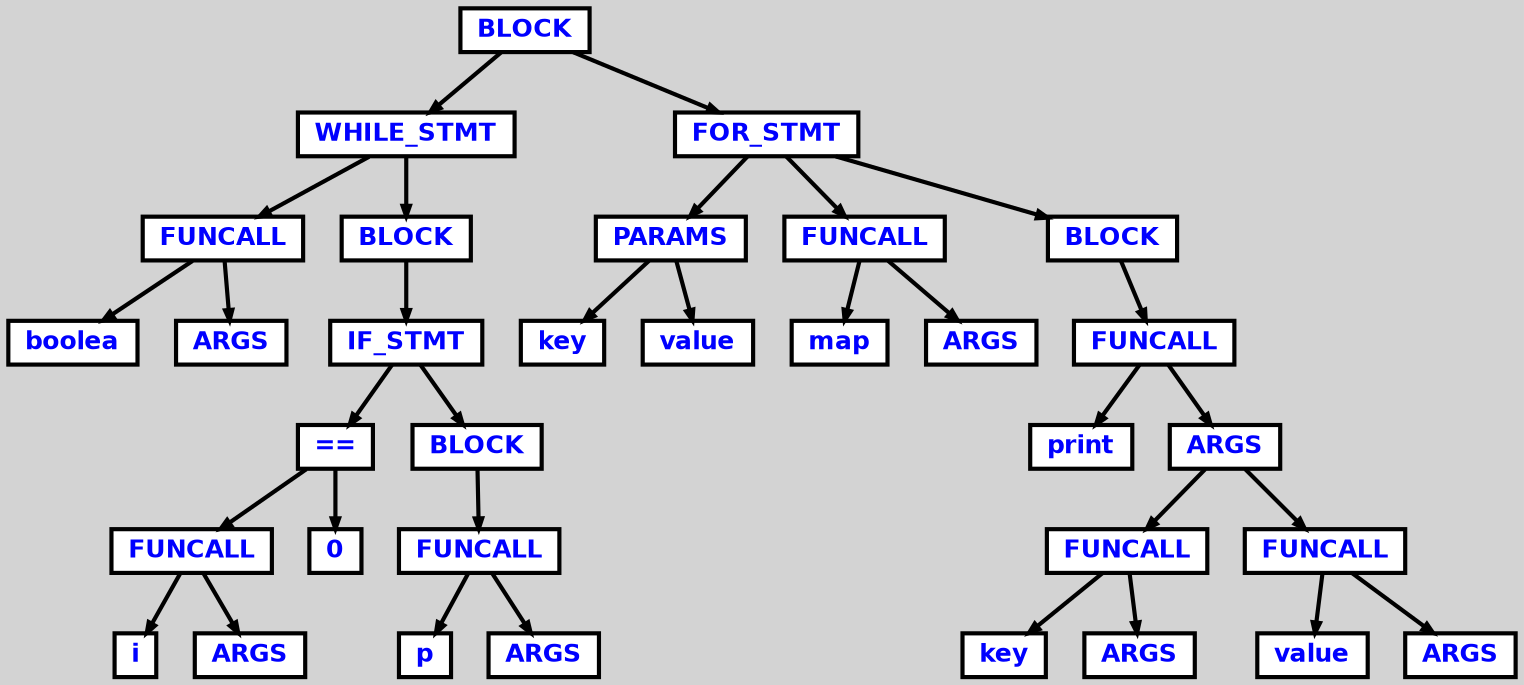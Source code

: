 digraph {

	ordering=out;
	ranksep=.4;
	bgcolor="lightgrey"; node [shape=box, fixedsize=false, fontsize=12, fontname="Helvetica-bold", fontcolor="blue"
		width=.25, height=.25, color="black", fillcolor="white", style="filled, solid, bold"];
	edge [arrowsize=.5, color="black", style="bold"]

  n0 [label="BLOCK"];
  n1 [label="WHILE_STMT"];
  n1 [label="WHILE_STMT"];
  n2 [label="FUNCALL"];
  n2 [label="FUNCALL"];
  n3 [label="boolea"];
  n4 [label="ARGS"];
  n5 [label="BLOCK"];
  n5 [label="BLOCK"];
  n6 [label="IF_STMT"];
  n6 [label="IF_STMT"];
  n7 [label="=="];
  n7 [label="=="];
  n8 [label="FUNCALL"];
  n8 [label="FUNCALL"];
  n9 [label="i"];
  n10 [label="ARGS"];
  n11 [label="0"];
  n12 [label="BLOCK"];
  n12 [label="BLOCK"];
  n13 [label="FUNCALL"];
  n13 [label="FUNCALL"];
  n14 [label="p"];
  n15 [label="ARGS"];
  n16 [label="FOR_STMT"];
  n16 [label="FOR_STMT"];
  n17 [label="PARAMS"];
  n17 [label="PARAMS"];
  n18 [label="key"];
  n19 [label="value"];
  n20 [label="FUNCALL"];
  n20 [label="FUNCALL"];
  n21 [label="map"];
  n22 [label="ARGS"];
  n23 [label="BLOCK"];
  n23 [label="BLOCK"];
  n24 [label="FUNCALL"];
  n24 [label="FUNCALL"];
  n25 [label="print"];
  n26 [label="ARGS"];
  n26 [label="ARGS"];
  n27 [label="FUNCALL"];
  n27 [label="FUNCALL"];
  n28 [label="key"];
  n29 [label="ARGS"];
  n30 [label="FUNCALL"];
  n30 [label="FUNCALL"];
  n31 [label="value"];
  n32 [label="ARGS"];

  n0 -> n1 // "BLOCK" -> "WHILE_STMT"
  n1 -> n2 // "WHILE_STMT" -> "FUNCALL"
  n2 -> n3 // "FUNCALL" -> "boolea"
  n2 -> n4 // "FUNCALL" -> "ARGS"
  n1 -> n5 // "WHILE_STMT" -> "BLOCK"
  n5 -> n6 // "BLOCK" -> "IF_STMT"
  n6 -> n7 // "IF_STMT" -> "=="
  n7 -> n8 // "==" -> "FUNCALL"
  n8 -> n9 // "FUNCALL" -> "i"
  n8 -> n10 // "FUNCALL" -> "ARGS"
  n7 -> n11 // "==" -> "0"
  n6 -> n12 // "IF_STMT" -> "BLOCK"
  n12 -> n13 // "BLOCK" -> "FUNCALL"
  n13 -> n14 // "FUNCALL" -> "p"
  n13 -> n15 // "FUNCALL" -> "ARGS"
  n0 -> n16 // "BLOCK" -> "FOR_STMT"
  n16 -> n17 // "FOR_STMT" -> "PARAMS"
  n17 -> n18 // "PARAMS" -> "key"
  n17 -> n19 // "PARAMS" -> "value"
  n16 -> n20 // "FOR_STMT" -> "FUNCALL"
  n20 -> n21 // "FUNCALL" -> "map"
  n20 -> n22 // "FUNCALL" -> "ARGS"
  n16 -> n23 // "FOR_STMT" -> "BLOCK"
  n23 -> n24 // "BLOCK" -> "FUNCALL"
  n24 -> n25 // "FUNCALL" -> "print"
  n24 -> n26 // "FUNCALL" -> "ARGS"
  n26 -> n27 // "ARGS" -> "FUNCALL"
  n27 -> n28 // "FUNCALL" -> "key"
  n27 -> n29 // "FUNCALL" -> "ARGS"
  n26 -> n30 // "ARGS" -> "FUNCALL"
  n30 -> n31 // "FUNCALL" -> "value"
  n30 -> n32 // "FUNCALL" -> "ARGS"

}

